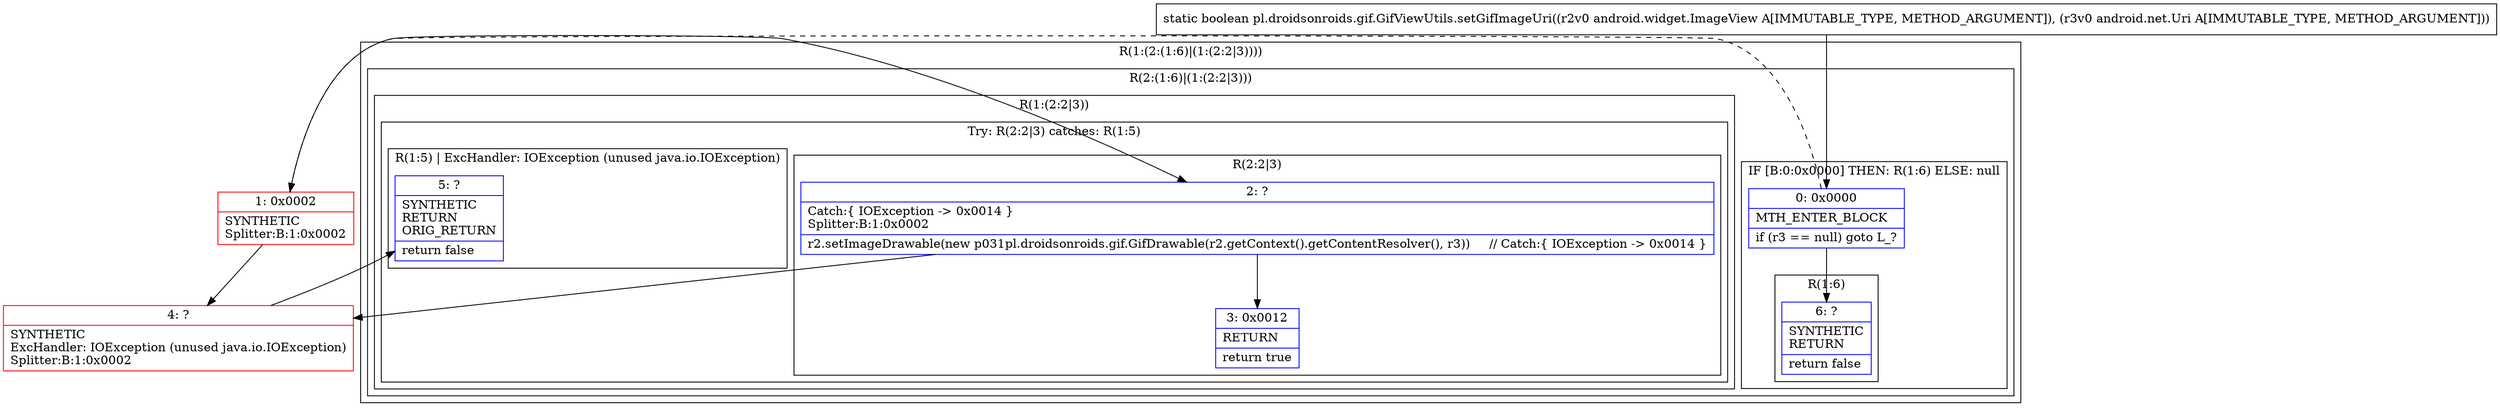 digraph "CFG forpl.droidsonroids.gif.GifViewUtils.setGifImageUri(Landroid\/widget\/ImageView;Landroid\/net\/Uri;)Z" {
subgraph cluster_Region_1476069583 {
label = "R(1:(2:(1:6)|(1:(2:2|3))))";
node [shape=record,color=blue];
subgraph cluster_Region_1255681763 {
label = "R(2:(1:6)|(1:(2:2|3)))";
node [shape=record,color=blue];
subgraph cluster_IfRegion_1953627053 {
label = "IF [B:0:0x0000] THEN: R(1:6) ELSE: null";
node [shape=record,color=blue];
Node_0 [shape=record,label="{0\:\ 0x0000|MTH_ENTER_BLOCK\l|if (r3 == null) goto L_?\l}"];
subgraph cluster_Region_550579015 {
label = "R(1:6)";
node [shape=record,color=blue];
Node_6 [shape=record,label="{6\:\ ?|SYNTHETIC\lRETURN\l|return false\l}"];
}
}
subgraph cluster_Region_795079394 {
label = "R(1:(2:2|3))";
node [shape=record,color=blue];
subgraph cluster_TryCatchRegion_617053915 {
label = "Try: R(2:2|3) catches: R(1:5)";
node [shape=record,color=blue];
subgraph cluster_Region_1594905981 {
label = "R(2:2|3)";
node [shape=record,color=blue];
Node_2 [shape=record,label="{2\:\ ?|Catch:\{ IOException \-\> 0x0014 \}\lSplitter:B:1:0x0002\l|r2.setImageDrawable(new p031pl.droidsonroids.gif.GifDrawable(r2.getContext().getContentResolver(), r3))     \/\/ Catch:\{ IOException \-\> 0x0014 \}\l}"];
Node_3 [shape=record,label="{3\:\ 0x0012|RETURN\l|return true\l}"];
}
subgraph cluster_Region_1991431883 {
label = "R(1:5) | ExcHandler: IOException (unused java.io.IOException)\l";
node [shape=record,color=blue];
Node_5 [shape=record,label="{5\:\ ?|SYNTHETIC\lRETURN\lORIG_RETURN\l|return false\l}"];
}
}
}
}
}
subgraph cluster_Region_1991431883 {
label = "R(1:5) | ExcHandler: IOException (unused java.io.IOException)\l";
node [shape=record,color=blue];
Node_5 [shape=record,label="{5\:\ ?|SYNTHETIC\lRETURN\lORIG_RETURN\l|return false\l}"];
}
Node_1 [shape=record,color=red,label="{1\:\ 0x0002|SYNTHETIC\lSplitter:B:1:0x0002\l}"];
Node_4 [shape=record,color=red,label="{4\:\ ?|SYNTHETIC\lExcHandler: IOException (unused java.io.IOException)\lSplitter:B:1:0x0002\l}"];
MethodNode[shape=record,label="{static boolean pl.droidsonroids.gif.GifViewUtils.setGifImageUri((r2v0 android.widget.ImageView A[IMMUTABLE_TYPE, METHOD_ARGUMENT]), (r3v0 android.net.Uri A[IMMUTABLE_TYPE, METHOD_ARGUMENT])) }"];
MethodNode -> Node_0;
Node_0 -> Node_1[style=dashed];
Node_0 -> Node_6;
Node_2 -> Node_3;
Node_2 -> Node_4;
Node_1 -> Node_2;
Node_1 -> Node_4;
Node_4 -> Node_5;
}

